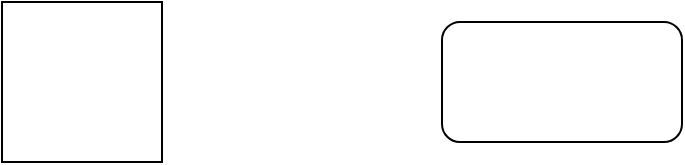 <mxfile version="24.7.7">
  <diagram name="第 1 页" id="n1oDKfUBC0cFbglxxHZJ">
    <mxGraphModel dx="1194" dy="801" grid="1" gridSize="10" guides="1" tooltips="1" connect="1" arrows="1" fold="1" page="1" pageScale="1" pageWidth="827" pageHeight="1169" math="0" shadow="0">
      <root>
        <mxCell id="0" />
        <mxCell id="1" parent="0" />
        <mxCell id="Uerxkaxs2Uli4Ppcm2bT-1" value="" style="whiteSpace=wrap;html=1;aspect=fixed;" parent="1" vertex="1">
          <mxGeometry x="130" y="210" width="80" height="80" as="geometry" />
        </mxCell>
        <mxCell id="AwhZrsO02Feextlpa0-Y-1" value="" style="rounded=1;whiteSpace=wrap;html=1;" vertex="1" parent="1">
          <mxGeometry x="350" y="220" width="120" height="60" as="geometry" />
        </mxCell>
      </root>
    </mxGraphModel>
  </diagram>
</mxfile>

